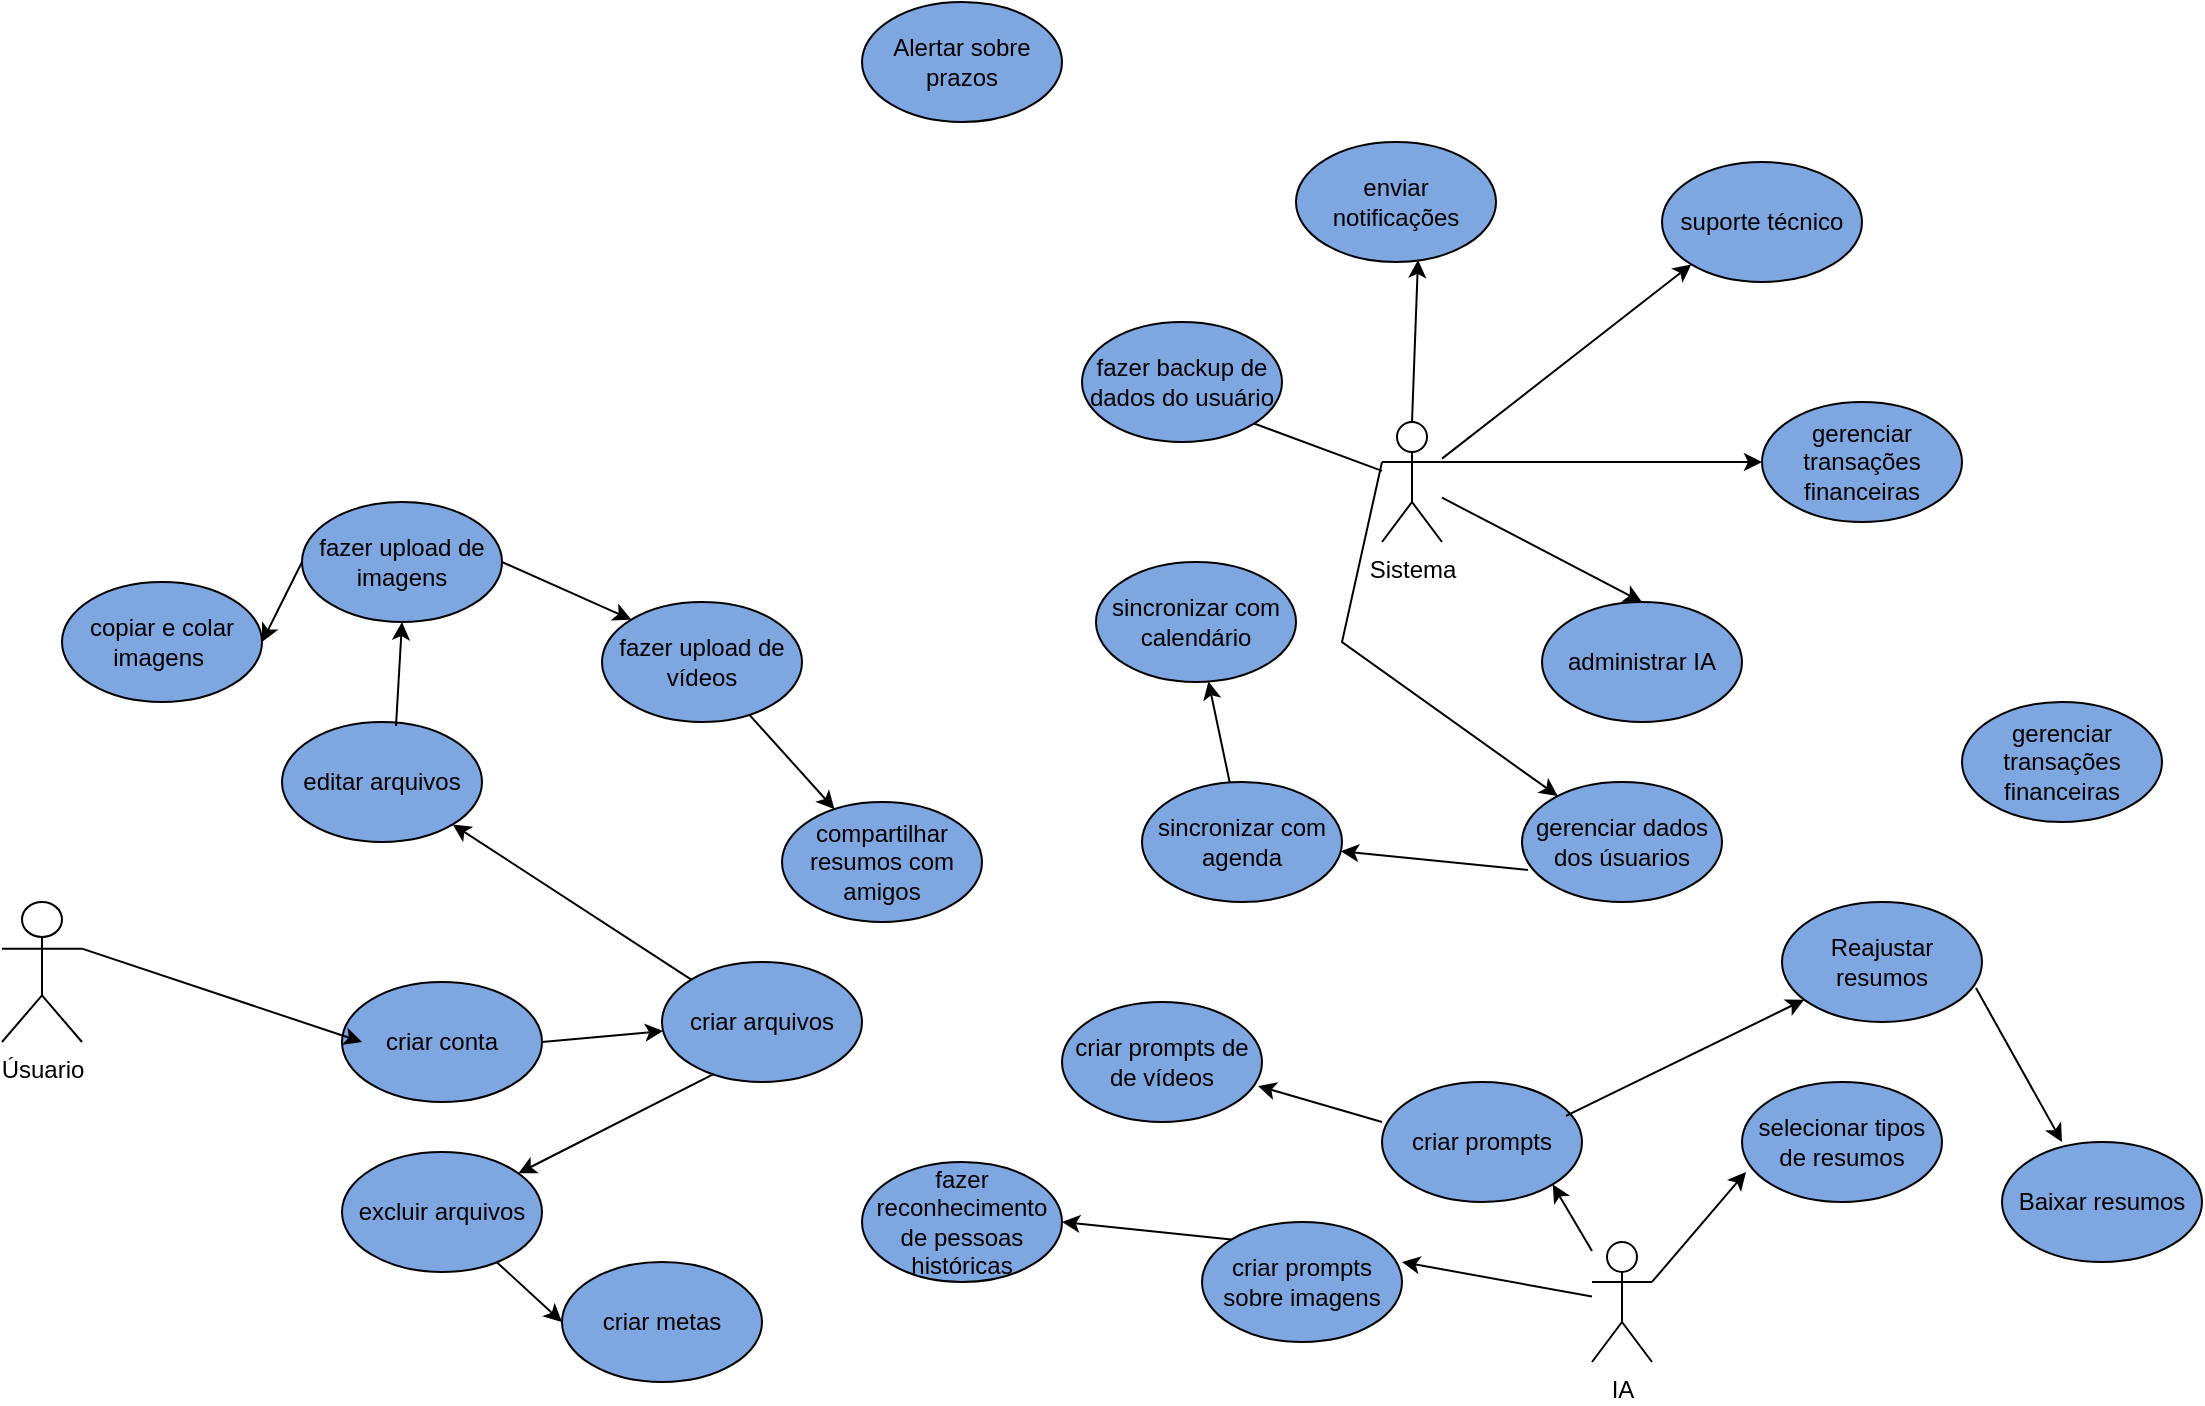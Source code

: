 <mxfile version="26.0.16">
  <diagram name="Página-1" id="5ynnEHup6HO9OvjbtFeK">
    <mxGraphModel dx="1426" dy="781" grid="1" gridSize="10" guides="1" tooltips="1" connect="1" arrows="1" fold="1" page="1" pageScale="1" pageWidth="827" pageHeight="1169" math="0" shadow="0">
      <root>
        <mxCell id="0" />
        <mxCell id="1" parent="0" />
        <mxCell id="h1bn67cL_YCnqW_peCk6-1" value="editar arquivos" style="ellipse;whiteSpace=wrap;html=1;fillColor=light-dark(#7EA6E0,var(--ge-dark-color, #121212));" parent="1" vertex="1">
          <mxGeometry x="220" y="370" width="100" height="60" as="geometry" />
        </mxCell>
        <mxCell id="h1bn67cL_YCnqW_peCk6-2" value="Úsuario" style="shape=umlActor;verticalLabelPosition=bottom;verticalAlign=top;html=1;outlineConnect=0;" parent="1" vertex="1">
          <mxGeometry x="80" y="460" width="40" height="70" as="geometry" />
        </mxCell>
        <mxCell id="h1bn67cL_YCnqW_peCk6-3" value="" style="endArrow=classic;html=1;rounded=0;entryX=1;entryY=1;entryDx=0;entryDy=0;exitX=0;exitY=0;exitDx=0;exitDy=0;" parent="1" source="h1bn67cL_YCnqW_peCk6-11" target="h1bn67cL_YCnqW_peCk6-1" edge="1">
          <mxGeometry width="50" height="50" relative="1" as="geometry">
            <mxPoint x="120" y="500" as="sourcePoint" />
            <mxPoint x="170" y="450" as="targetPoint" />
            <Array as="points" />
          </mxGeometry>
        </mxCell>
        <mxCell id="h1bn67cL_YCnqW_peCk6-5" value="enviar notificações" style="ellipse;whiteSpace=wrap;html=1;fillColor=light-dark(#7EA6E0,var(--ge-dark-color, #121212));" parent="1" vertex="1">
          <mxGeometry x="727" y="80" width="100" height="60" as="geometry" />
        </mxCell>
        <mxCell id="h1bn67cL_YCnqW_peCk6-6" value="criar conta" style="ellipse;whiteSpace=wrap;html=1;fillColor=light-dark(#7EA6E0,var(--ge-dark-color, #121212));" parent="1" vertex="1">
          <mxGeometry x="250" y="500" width="100" height="60" as="geometry" />
        </mxCell>
        <mxCell id="h1bn67cL_YCnqW_peCk6-7" value="criar metas" style="ellipse;whiteSpace=wrap;html=1;fillColor=light-dark(#7EA6E0,var(--ge-dark-color, #121212));" parent="1" vertex="1">
          <mxGeometry x="360" y="640" width="100" height="60" as="geometry" />
        </mxCell>
        <mxCell id="h1bn67cL_YCnqW_peCk6-8" value="sincronizar com calendário" style="ellipse;whiteSpace=wrap;html=1;fillColor=light-dark(#7EA6E0,var(--ge-dark-color, #121212));" parent="1" vertex="1">
          <mxGeometry x="627" y="290" width="100" height="60" as="geometry" />
        </mxCell>
        <mxCell id="h1bn67cL_YCnqW_peCk6-9" value="criar prompts" style="ellipse;whiteSpace=wrap;html=1;fillColor=light-dark(#7EA6E0,var(--ge-dark-color, #121212));" parent="1" vertex="1">
          <mxGeometry x="770" y="550" width="100" height="60" as="geometry" />
        </mxCell>
        <mxCell id="h1bn67cL_YCnqW_peCk6-10" value="gerenciar dados dos úsuarios" style="ellipse;whiteSpace=wrap;html=1;fillColor=light-dark(#7EA6E0,var(--ge-dark-color, #121212));" parent="1" vertex="1">
          <mxGeometry x="840" y="400" width="100" height="60" as="geometry" />
        </mxCell>
        <mxCell id="h1bn67cL_YCnqW_peCk6-11" value="criar arquivos" style="ellipse;whiteSpace=wrap;html=1;fillColor=light-dark(#7EA6E0,var(--ge-dark-color, #121212));" parent="1" vertex="1">
          <mxGeometry x="410" y="490" width="100" height="60" as="geometry" />
        </mxCell>
        <mxCell id="h1bn67cL_YCnqW_peCk6-12" value="excluir arquivos" style="ellipse;whiteSpace=wrap;html=1;fillColor=light-dark(#7EA6E0,var(--ge-dark-color, #121212));" parent="1" vertex="1">
          <mxGeometry x="250" y="585" width="100" height="60" as="geometry" />
        </mxCell>
        <mxCell id="h1bn67cL_YCnqW_peCk6-13" value="criar prompts sobre imagens" style="ellipse;whiteSpace=wrap;html=1;fillColor=light-dark(#7EA6E0,var(--ge-dark-color, #121212));" parent="1" vertex="1">
          <mxGeometry x="680" y="620" width="100" height="60" as="geometry" />
        </mxCell>
        <mxCell id="h1bn67cL_YCnqW_peCk6-14" value="copiar e colar imagens&amp;nbsp;" style="ellipse;whiteSpace=wrap;html=1;fillColor=light-dark(#7EA6E0,var(--ge-dark-color, #121212));" parent="1" vertex="1">
          <mxGeometry x="110" y="300" width="100" height="60" as="geometry" />
        </mxCell>
        <mxCell id="h1bn67cL_YCnqW_peCk6-17" value="" style="endArrow=classic;html=1;rounded=0;entryX=0;entryY=0.5;entryDx=0;entryDy=0;exitX=1;exitY=0.333;exitDx=0;exitDy=0;exitPerimeter=0;" parent="1" source="h1bn67cL_YCnqW_peCk6-2" edge="1">
          <mxGeometry width="50" height="50" relative="1" as="geometry">
            <mxPoint x="130" y="499.667" as="sourcePoint" />
            <mxPoint x="260" y="530" as="targetPoint" />
          </mxGeometry>
        </mxCell>
        <mxCell id="h1bn67cL_YCnqW_peCk6-18" value="" style="endArrow=classic;html=1;rounded=0;exitX=0.26;exitY=0.933;exitDx=0;exitDy=0;exitPerimeter=0;" parent="1" source="h1bn67cL_YCnqW_peCk6-11" target="h1bn67cL_YCnqW_peCk6-12" edge="1">
          <mxGeometry width="50" height="50" relative="1" as="geometry">
            <mxPoint x="360" y="540" as="sourcePoint" />
            <mxPoint x="310" y="620" as="targetPoint" />
          </mxGeometry>
        </mxCell>
        <mxCell id="h1bn67cL_YCnqW_peCk6-20" value="IA" style="shape=umlActor;verticalLabelPosition=bottom;verticalAlign=top;html=1;outlineConnect=0;" parent="1" vertex="1">
          <mxGeometry x="875" y="630" width="30" height="60" as="geometry" />
        </mxCell>
        <mxCell id="h1bn67cL_YCnqW_peCk6-21" value="" style="endArrow=classic;html=1;rounded=0;entryX=1;entryY=1;entryDx=0;entryDy=0;" parent="1" source="h1bn67cL_YCnqW_peCk6-20" target="h1bn67cL_YCnqW_peCk6-9" edge="1">
          <mxGeometry width="50" height="50" relative="1" as="geometry">
            <mxPoint x="1100" y="650" as="sourcePoint" />
            <mxPoint x="1150" y="600" as="targetPoint" />
          </mxGeometry>
        </mxCell>
        <mxCell id="h1bn67cL_YCnqW_peCk6-22" value="" style="endArrow=classic;html=1;rounded=0;exitX=1;exitY=0.5;exitDx=0;exitDy=0;" parent="1" source="h1bn67cL_YCnqW_peCk6-6" target="h1bn67cL_YCnqW_peCk6-11" edge="1">
          <mxGeometry width="50" height="50" relative="1" as="geometry">
            <mxPoint x="350" y="530" as="sourcePoint" />
            <mxPoint x="400" y="480" as="targetPoint" />
            <Array as="points" />
          </mxGeometry>
        </mxCell>
        <mxCell id="h1bn67cL_YCnqW_peCk6-24" value="Sistema" style="shape=umlActor;verticalLabelPosition=bottom;verticalAlign=top;html=1;outlineConnect=0;" parent="1" vertex="1">
          <mxGeometry x="770" y="220" width="30" height="60" as="geometry" />
        </mxCell>
        <mxCell id="h1bn67cL_YCnqW_peCk6-25" value="" style="endArrow=classic;html=1;rounded=0;entryX=1;entryY=0.333;entryDx=0;entryDy=0;entryPerimeter=0;" parent="1" source="h1bn67cL_YCnqW_peCk6-20" target="h1bn67cL_YCnqW_peCk6-13" edge="1">
          <mxGeometry width="50" height="50" relative="1" as="geometry">
            <mxPoint x="880" y="650" as="sourcePoint" />
            <mxPoint x="930" y="600" as="targetPoint" />
          </mxGeometry>
        </mxCell>
        <mxCell id="h1bn67cL_YCnqW_peCk6-26" value="" style="endArrow=classic;html=1;rounded=0;exitX=0;exitY=0.333;exitDx=0;exitDy=0;exitPerimeter=0;" parent="1" source="h1bn67cL_YCnqW_peCk6-24" target="h1bn67cL_YCnqW_peCk6-10" edge="1">
          <mxGeometry width="50" height="50" relative="1" as="geometry">
            <mxPoint x="500" y="430" as="sourcePoint" />
            <mxPoint x="550" y="380" as="targetPoint" />
            <Array as="points">
              <mxPoint x="750" y="330" />
            </Array>
          </mxGeometry>
        </mxCell>
        <mxCell id="h1bn67cL_YCnqW_peCk6-27" value="" style="endArrow=classic;html=1;rounded=0;exitX=0.03;exitY=0.733;exitDx=0;exitDy=0;exitPerimeter=0;" parent="1" source="h1bn67cL_YCnqW_peCk6-10" target="h1bn67cL_YCnqW_peCk6-28" edge="1">
          <mxGeometry width="50" height="50" relative="1" as="geometry">
            <mxPoint x="1120" y="310" as="sourcePoint" />
            <mxPoint x="1160" y="390" as="targetPoint" />
          </mxGeometry>
        </mxCell>
        <mxCell id="h1bn67cL_YCnqW_peCk6-28" value="sincronizar com agenda" style="ellipse;whiteSpace=wrap;html=1;fillColor=light-dark(#7EA6E0,var(--ge-dark-color, #121212));" parent="1" vertex="1">
          <mxGeometry x="650" y="400" width="100" height="60" as="geometry" />
        </mxCell>
        <mxCell id="h1bn67cL_YCnqW_peCk6-29" value="" style="endArrow=classic;html=1;rounded=0;entryX=0.5;entryY=0;entryDx=0;entryDy=0;" parent="1" target="h1bn67cL_YCnqW_peCk6-45" edge="1" source="h1bn67cL_YCnqW_peCk6-24">
          <mxGeometry width="50" height="50" relative="1" as="geometry">
            <mxPoint x="1100" y="200" as="sourcePoint" />
            <mxPoint x="1240.5" y="135" as="targetPoint" />
            <Array as="points" />
          </mxGeometry>
        </mxCell>
        <mxCell id="h1bn67cL_YCnqW_peCk6-30" value="" style="endArrow=classic;html=1;rounded=0;entryX=0.03;entryY=0.333;entryDx=0;entryDy=0;entryPerimeter=0;" parent="1" edge="1" target="h1bn67cL_YCnqW_peCk6-47" source="h1bn67cL_YCnqW_peCk6-24">
          <mxGeometry width="50" height="50" relative="1" as="geometry">
            <mxPoint x="1170" y="210" as="sourcePoint" />
            <mxPoint x="1220" y="220" as="targetPoint" />
          </mxGeometry>
        </mxCell>
        <mxCell id="h1bn67cL_YCnqW_peCk6-31" value="" style="endArrow=classic;html=1;rounded=0;exitX=0;exitY=0.5;exitDx=0;exitDy=0;entryX=1;entryY=0.5;entryDx=0;entryDy=0;" parent="1" source="h1bn67cL_YCnqW_peCk6-42" edge="1" target="h1bn67cL_YCnqW_peCk6-14">
          <mxGeometry width="50" height="50" relative="1" as="geometry">
            <mxPoint x="50" y="315" as="sourcePoint" />
            <mxPoint x="100" y="310" as="targetPoint" />
          </mxGeometry>
        </mxCell>
        <mxCell id="h1bn67cL_YCnqW_peCk6-32" value="" style="endArrow=classic;html=1;rounded=0;entryX=0;entryY=0.5;entryDx=0;entryDy=0;" parent="1" source="h1bn67cL_YCnqW_peCk6-12" edge="1" target="h1bn67cL_YCnqW_peCk6-7">
          <mxGeometry width="50" height="50" relative="1" as="geometry">
            <mxPoint x="300" y="710" as="sourcePoint" />
            <mxPoint x="360" y="730" as="targetPoint" />
          </mxGeometry>
        </mxCell>
        <mxCell id="h1bn67cL_YCnqW_peCk6-33" value="" style="endArrow=classic;html=1;rounded=0;" parent="1" source="h1bn67cL_YCnqW_peCk6-28" target="h1bn67cL_YCnqW_peCk6-8" edge="1">
          <mxGeometry width="50" height="50" relative="1" as="geometry">
            <mxPoint x="630" y="560" as="sourcePoint" />
            <mxPoint x="810" y="260" as="targetPoint" />
          </mxGeometry>
        </mxCell>
        <mxCell id="h1bn67cL_YCnqW_peCk6-35" value="" style="endArrow=classic;html=1;rounded=0;exitX=1;exitY=0.333;exitDx=0;exitDy=0;exitPerimeter=0;entryX=0.02;entryY=0.75;entryDx=0;entryDy=0;entryPerimeter=0;" parent="1" edge="1" target="h1bn67cL_YCnqW_peCk6-51" source="h1bn67cL_YCnqW_peCk6-20">
          <mxGeometry width="50" height="50" relative="1" as="geometry">
            <mxPoint x="905" y="640" as="sourcePoint" />
            <mxPoint x="980" y="600" as="targetPoint" />
          </mxGeometry>
        </mxCell>
        <mxCell id="h1bn67cL_YCnqW_peCk6-36" value="" style="endArrow=classic;html=1;rounded=0;" parent="1" edge="1" target="L1QKmDAtesayIT9dAjuc-6">
          <mxGeometry width="50" height="50" relative="1" as="geometry">
            <mxPoint x="800" y="240" as="sourcePoint" />
            <mxPoint x="960" y="240" as="targetPoint" />
          </mxGeometry>
        </mxCell>
        <mxCell id="h1bn67cL_YCnqW_peCk6-37" value="" style="endArrow=classic;html=1;rounded=0;exitX=1;exitY=0.5;exitDx=0;exitDy=0;entryX=0;entryY=0;entryDx=0;entryDy=0;" parent="1" edge="1" target="h1bn67cL_YCnqW_peCk6-48" source="h1bn67cL_YCnqW_peCk6-42">
          <mxGeometry width="50" height="50" relative="1" as="geometry">
            <mxPoint x="330" y="300" as="sourcePoint" />
            <mxPoint x="410" y="330" as="targetPoint" />
          </mxGeometry>
        </mxCell>
        <mxCell id="h1bn67cL_YCnqW_peCk6-38" value="" style="endArrow=classic;html=1;rounded=0;entryX=0;entryY=1;entryDx=0;entryDy=0;" parent="1" edge="1" target="h1bn67cL_YCnqW_peCk6-44" source="h1bn67cL_YCnqW_peCk6-24">
          <mxGeometry width="50" height="50" relative="1" as="geometry">
            <mxPoint x="1100" y="150" as="sourcePoint" />
            <mxPoint x="1200" y="140" as="targetPoint" />
          </mxGeometry>
        </mxCell>
        <mxCell id="h1bn67cL_YCnqW_peCk6-39" value="" style="endArrow=classic;html=1;rounded=0;exitX=0;exitY=0.333;exitDx=0;exitDy=0;exitPerimeter=0;entryX=0.98;entryY=0.7;entryDx=0;entryDy=0;entryPerimeter=0;" parent="1" edge="1" target="h1bn67cL_YCnqW_peCk6-49" source="h1bn67cL_YCnqW_peCk6-9">
          <mxGeometry width="50" height="50" relative="1" as="geometry">
            <mxPoint x="920" y="550" as="sourcePoint" />
            <mxPoint x="830" y="600" as="targetPoint" />
          </mxGeometry>
        </mxCell>
        <mxCell id="h1bn67cL_YCnqW_peCk6-40" value="" style="endArrow=classic;html=1;rounded=0;entryX=0.61;entryY=0.983;entryDx=0;entryDy=0;exitX=0.5;exitY=0;exitDx=0;exitDy=0;exitPerimeter=0;entryPerimeter=0;" parent="1" target="h1bn67cL_YCnqW_peCk6-5" edge="1" source="h1bn67cL_YCnqW_peCk6-24">
          <mxGeometry width="50" height="50" relative="1" as="geometry">
            <mxPoint x="1070" y="150" as="sourcePoint" />
            <mxPoint x="920" y="160" as="targetPoint" />
          </mxGeometry>
        </mxCell>
        <mxCell id="h1bn67cL_YCnqW_peCk6-42" value="fazer upload de imagens" style="ellipse;whiteSpace=wrap;html=1;fillColor=light-dark(#7EA6E0,var(--ge-dark-color, #121212));" parent="1" vertex="1">
          <mxGeometry x="230" y="260" width="100" height="60" as="geometry" />
        </mxCell>
        <mxCell id="h1bn67cL_YCnqW_peCk6-44" value="suporte técnico" style="ellipse;whiteSpace=wrap;html=1;fillColor=light-dark(#7EA6E0,var(--ge-dark-color, #121212));" parent="1" vertex="1">
          <mxGeometry x="910" y="90" width="100" height="60" as="geometry" />
        </mxCell>
        <mxCell id="h1bn67cL_YCnqW_peCk6-45" value="administrar IA" style="ellipse;whiteSpace=wrap;html=1;fillColor=light-dark(#7EA6E0,var(--ge-dark-color, #121212));" parent="1" vertex="1">
          <mxGeometry x="850" y="310" width="100" height="60" as="geometry" />
        </mxCell>
        <mxCell id="h1bn67cL_YCnqW_peCk6-47" value="fazer backup de dados do usuário" style="ellipse;whiteSpace=wrap;html=1;fillColor=light-dark(#7EA6E0,var(--ge-dark-color, #121212));" parent="1" vertex="1">
          <mxGeometry x="620" y="170" width="100" height="60" as="geometry" />
        </mxCell>
        <mxCell id="h1bn67cL_YCnqW_peCk6-48" value="fazer upload de vídeos" style="ellipse;whiteSpace=wrap;html=1;fillColor=light-dark(#7EA6E0,var(--ge-dark-color, #121212));" parent="1" vertex="1">
          <mxGeometry x="380" y="310" width="100" height="60" as="geometry" />
        </mxCell>
        <mxCell id="h1bn67cL_YCnqW_peCk6-49" value="criar prompts de de vídeos" style="ellipse;whiteSpace=wrap;html=1;fillColor=light-dark(#7EA6E0,var(--ge-dark-color, #121212));" parent="1" vertex="1">
          <mxGeometry x="610" y="510" width="100" height="60" as="geometry" />
        </mxCell>
        <mxCell id="h1bn67cL_YCnqW_peCk6-50" value="fazer reconhecimento de pessoas históricas" style="ellipse;whiteSpace=wrap;html=1;fillColor=light-dark(#7EA6E0,var(--ge-dark-color, #121212));" parent="1" vertex="1">
          <mxGeometry x="510" y="590" width="100" height="60" as="geometry" />
        </mxCell>
        <mxCell id="h1bn67cL_YCnqW_peCk6-51" value="selecionar tipos de resumos" style="ellipse;whiteSpace=wrap;html=1;fillColor=light-dark(#7EA6E0,var(--ge-dark-color, #121212));" parent="1" vertex="1">
          <mxGeometry x="950" y="550" width="100" height="60" as="geometry" />
        </mxCell>
        <mxCell id="L1QKmDAtesayIT9dAjuc-5" value="compartilhar resumos com amigos" style="ellipse;whiteSpace=wrap;html=1;fillColor=light-dark(#7EA6E0,var(--ge-dark-color, #121212));" vertex="1" parent="1">
          <mxGeometry x="470" y="410" width="100" height="60" as="geometry" />
        </mxCell>
        <mxCell id="L1QKmDAtesayIT9dAjuc-6" value="gerenciar transações financeiras" style="ellipse;whiteSpace=wrap;html=1;fillColor=light-dark(#7EA6E0,var(--ge-dark-color, #121212));" vertex="1" parent="1">
          <mxGeometry x="960" y="210" width="100" height="60" as="geometry" />
        </mxCell>
        <mxCell id="L1QKmDAtesayIT9dAjuc-10" value="" style="endArrow=classic;html=1;rounded=0;exitX=0;exitY=0;exitDx=0;exitDy=0;entryX=1;entryY=0.5;entryDx=0;entryDy=0;" edge="1" parent="1" source="h1bn67cL_YCnqW_peCk6-13" target="h1bn67cL_YCnqW_peCk6-50">
          <mxGeometry width="50" height="50" relative="1" as="geometry">
            <mxPoint x="703" y="610" as="sourcePoint" />
            <mxPoint x="610" y="597" as="targetPoint" />
          </mxGeometry>
        </mxCell>
        <mxCell id="L1QKmDAtesayIT9dAjuc-11" value="" style="endArrow=classic;html=1;rounded=0;" edge="1" parent="1" source="h1bn67cL_YCnqW_peCk6-48" target="L1QKmDAtesayIT9dAjuc-5">
          <mxGeometry width="50" height="50" relative="1" as="geometry">
            <mxPoint x="563" y="443" as="sourcePoint" />
            <mxPoint x="490" y="420" as="targetPoint" />
          </mxGeometry>
        </mxCell>
        <mxCell id="L1QKmDAtesayIT9dAjuc-12" value="" style="endArrow=classic;html=1;rounded=0;exitX=0.57;exitY=0.033;exitDx=0;exitDy=0;exitPerimeter=0;entryX=0.5;entryY=1;entryDx=0;entryDy=0;" edge="1" parent="1" source="h1bn67cL_YCnqW_peCk6-1" target="h1bn67cL_YCnqW_peCk6-42">
          <mxGeometry width="50" height="50" relative="1" as="geometry">
            <mxPoint x="380" y="363" as="sourcePoint" />
            <mxPoint x="287" y="350" as="targetPoint" />
          </mxGeometry>
        </mxCell>
        <mxCell id="L1QKmDAtesayIT9dAjuc-17" value="" style="endArrow=classic;html=1;rounded=0;exitX=0.92;exitY=0.283;exitDx=0;exitDy=0;exitPerimeter=0;" edge="1" parent="1" source="h1bn67cL_YCnqW_peCk6-9" target="L1QKmDAtesayIT9dAjuc-19">
          <mxGeometry width="50" height="50" relative="1" as="geometry">
            <mxPoint x="880" y="496" as="sourcePoint" />
            <mxPoint x="970" y="500" as="targetPoint" />
          </mxGeometry>
        </mxCell>
        <mxCell id="L1QKmDAtesayIT9dAjuc-18" value="" style="endArrow=classic;html=1;rounded=0;exitX=0.97;exitY=0.717;exitDx=0;exitDy=0;exitPerimeter=0;" edge="1" parent="1" source="L1QKmDAtesayIT9dAjuc-19">
          <mxGeometry width="50" height="50" relative="1" as="geometry">
            <mxPoint x="1124" y="478" as="sourcePoint" />
            <mxPoint x="1110" y="580" as="targetPoint" />
          </mxGeometry>
        </mxCell>
        <mxCell id="L1QKmDAtesayIT9dAjuc-19" value="Reajustar resumos" style="ellipse;whiteSpace=wrap;html=1;fillColor=light-dark(#7EA6E0,var(--ge-dark-color, #121212));" vertex="1" parent="1">
          <mxGeometry x="970" y="460" width="100" height="60" as="geometry" />
        </mxCell>
        <mxCell id="L1QKmDAtesayIT9dAjuc-20" value="Baixar resumos" style="ellipse;whiteSpace=wrap;html=1;fillColor=light-dark(#7EA6E0,var(--ge-dark-color, #121212));" vertex="1" parent="1">
          <mxGeometry x="1080" y="580" width="100" height="60" as="geometry" />
        </mxCell>
        <mxCell id="L1QKmDAtesayIT9dAjuc-22" value="gerenciar transações financeiras" style="ellipse;whiteSpace=wrap;html=1;fillColor=light-dark(#7EA6E0,var(--ge-dark-color, #121212));" vertex="1" parent="1">
          <mxGeometry x="1060" y="360" width="100" height="60" as="geometry" />
        </mxCell>
        <mxCell id="L1QKmDAtesayIT9dAjuc-23" value="Alertar sobre prazos" style="ellipse;whiteSpace=wrap;html=1;fillColor=light-dark(#7EA6E0,var(--ge-dark-color, #121212));" vertex="1" parent="1">
          <mxGeometry x="510" y="10" width="100" height="60" as="geometry" />
        </mxCell>
      </root>
    </mxGraphModel>
  </diagram>
</mxfile>
